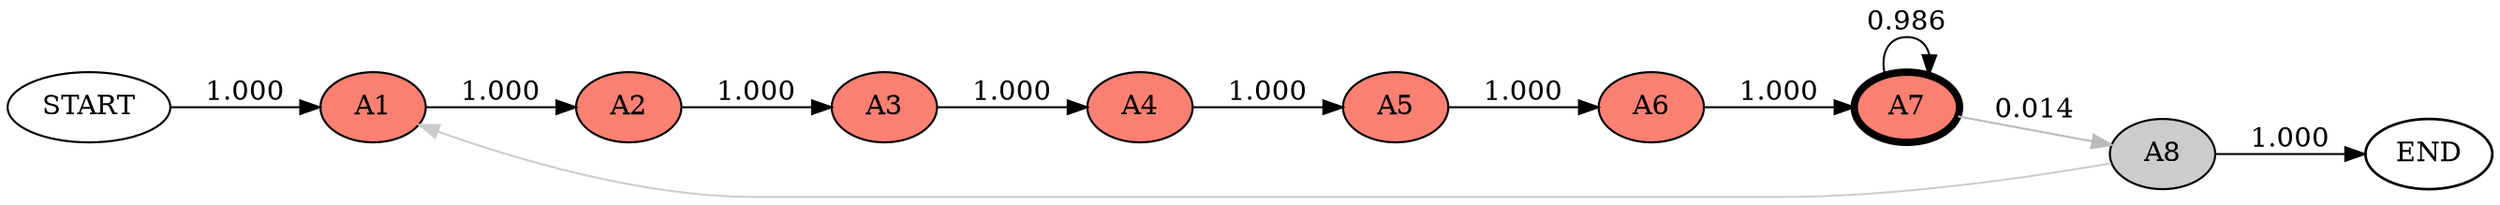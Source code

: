 digraph G {
rankdir=LR;
START [color=black, fillcolor="#ffffff", fontcolor=black, penwidth=1.059696442136422, style=filled];
A1 [color=black, fillcolor="#fa8072", fontcolor=black, penwidth=1.059696442136422, style=filled];
START -> A1  [color="#000000", fontcolor=black, label="1.000", weight="1.0"];
A2 [color=black, fillcolor="#fa8072", fontcolor=black, penwidth=1.059696442136422, style=filled];
A1 -> A2  [color="#000000", fontcolor=black, label="1.000", weight="1.0"];
A3 [color=black, fillcolor="#fa8072", fontcolor=black, penwidth=1.059696442136422, style=filled];
A2 -> A3  [color="#000000", fontcolor=black, label="1.000", weight="1.0"];
A4 [color=black, fillcolor="#fa8072", fontcolor=black, penwidth=1.059696442136422, style=filled];
A3 -> A4  [color="#000000", fontcolor=black, label="1.000", weight="1.0"];
A5 [color=black, fillcolor="#fa8072", fontcolor=black, penwidth=1.059696442136422, style=filled];
A4 -> A5  [color="#000000", fontcolor=black, label="1.000", weight="1.0"];
A6 [color=black, fillcolor="#fa8072", fontcolor=black, penwidth=1.059696442136422, style=filled];
A5 -> A6  [color="#000000", fontcolor=black, label="1.000", weight="1.0"];
A7 [color=black, fillcolor="#fa8072", fontcolor=black, penwidth=3.789323836689541, style=filled];
A6 -> A7  [color="#000000", fontcolor=black, label="1.000", weight="1.0"];
A7 -> A7  [color="#010101", fontcolor=black, label="0.986", weight="0.9857142857142858"];
A8 [color=black, fillcolor="#cccccc", fontcolor=black, penwidth=1.059696442136422, style=filled];
A7 -> A8  [color="#bababa", fontcolor=black, label="0.014", weight="0.014285714285714138"];
END [color=black, fillcolor="#ffffff", fontcolor=black, penwidth=1.3246205526705275, style=filled];
A8 -> END  [color="#000000", fontcolor=black, label="1.000", weight="0.9990009990009991"];
A8 -> A1  [color="#cccccc", fontcolor="#cccccc", label=" ", weight="0.001"];
}
